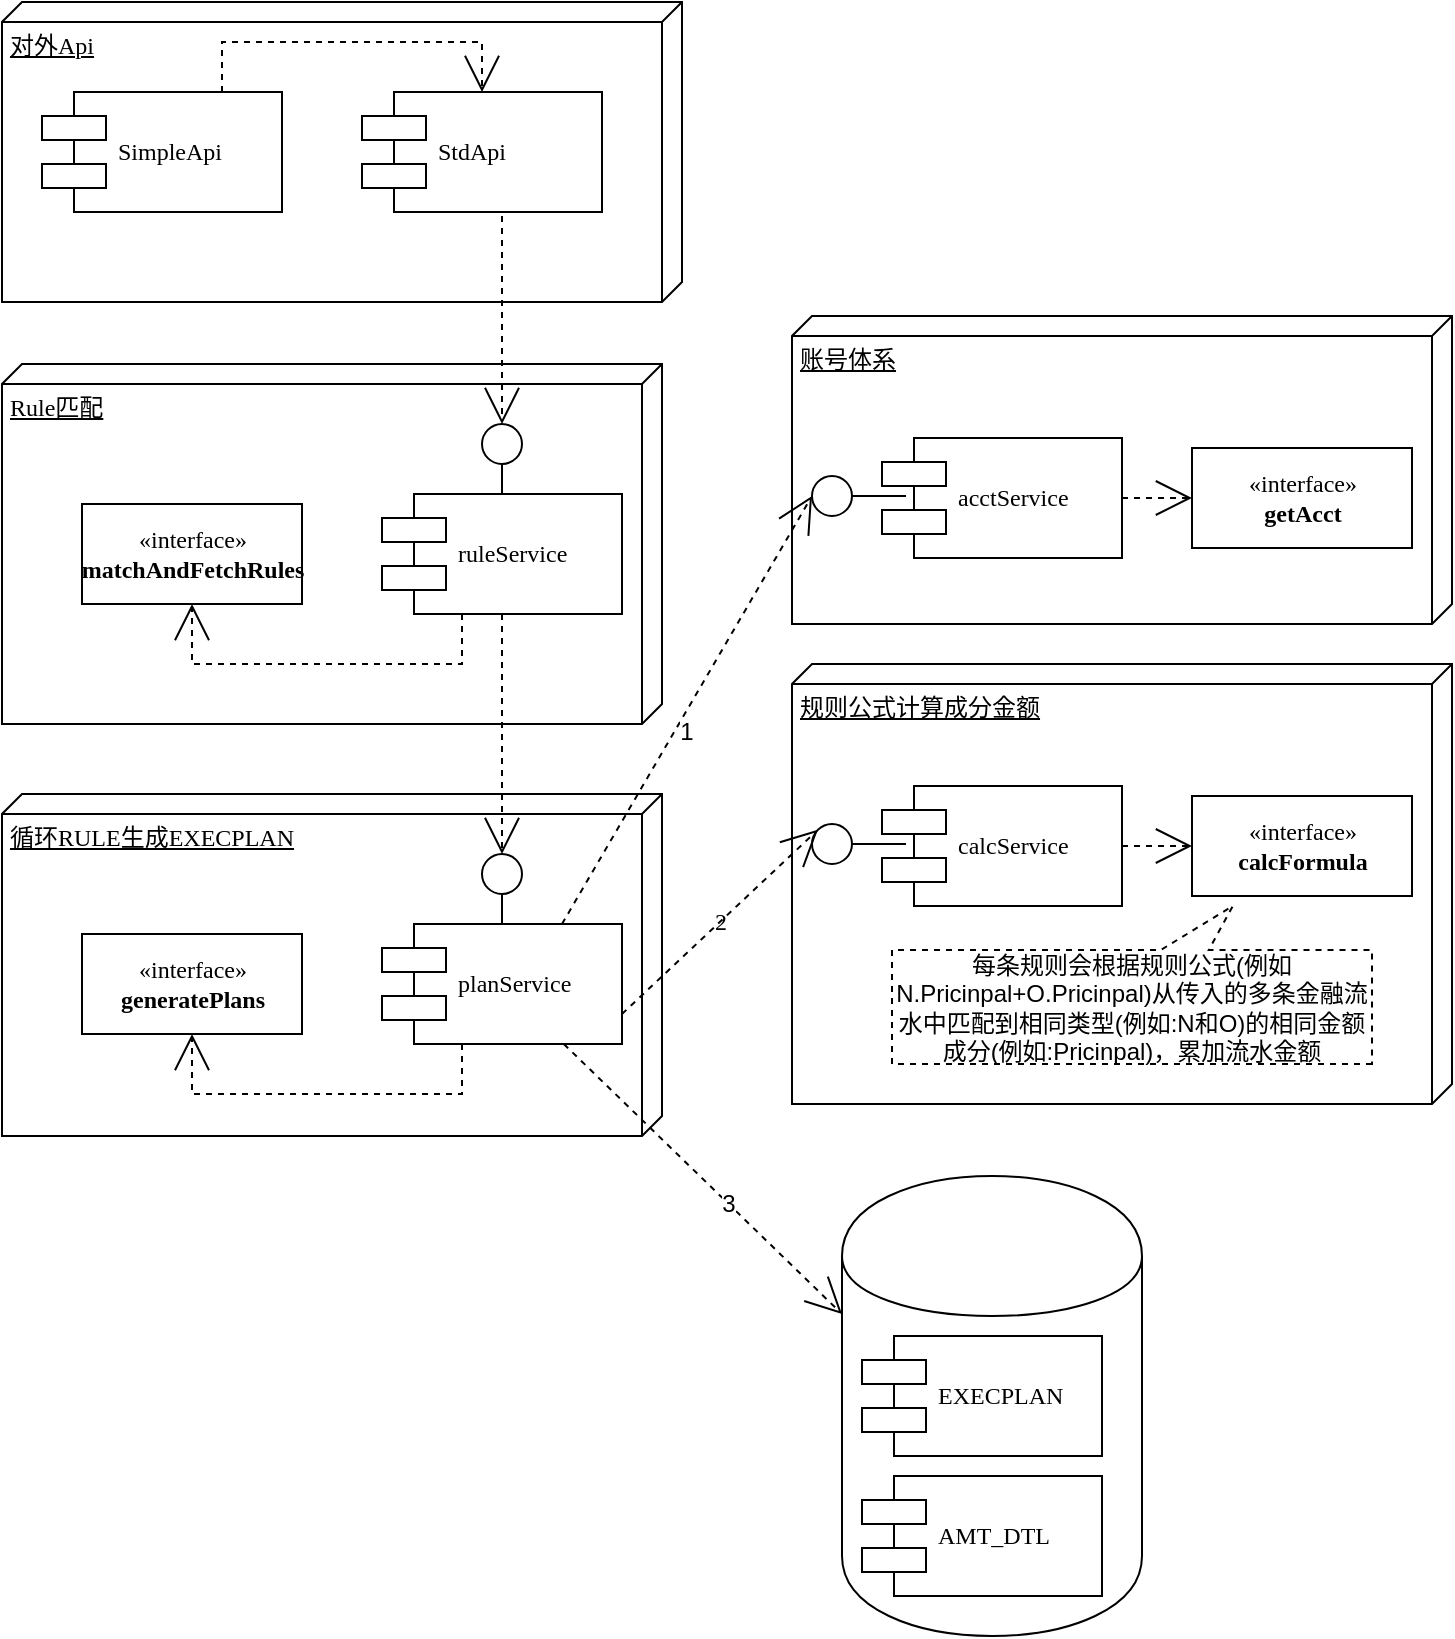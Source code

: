 <mxfile version="10.7.9" type="github"><diagram name="Page-1" id="5f0bae14-7c28-e335-631c-24af17079c00"><mxGraphModel dx="1393" dy="1620" grid="1" gridSize="10" guides="1" tooltips="1" connect="1" arrows="1" fold="1" page="1" pageScale="1" pageWidth="1100" pageHeight="850" background="#ffffff" math="0" shadow="0"><root><mxCell id="0"/><mxCell id="1" parent="0"/><mxCell id="39150e848f15840c-1" value="&lt;div&gt;Rule匹配&lt;/div&gt;" style="verticalAlign=top;align=left;spacingTop=8;spacingLeft=2;spacingRight=12;shape=cube;size=10;direction=south;fontStyle=4;html=1;rounded=0;shadow=0;comic=0;labelBackgroundColor=none;strokeColor=#000000;strokeWidth=1;fillColor=#ffffff;fontFamily=Verdana;fontSize=12;fontColor=#000000;" parent="1" vertex="1"><mxGeometry x="120" y="-29" width="330" height="180" as="geometry"/></mxCell><mxCell id="39150e848f15840c-2" value="账号体系" style="verticalAlign=top;align=left;spacingTop=8;spacingLeft=2;spacingRight=12;shape=cube;size=10;direction=south;fontStyle=4;html=1;rounded=0;shadow=0;comic=0;labelBackgroundColor=none;strokeColor=#000000;strokeWidth=1;fillColor=#ffffff;fontFamily=Verdana;fontSize=12;fontColor=#000000;" parent="1" vertex="1"><mxGeometry x="515" y="-53" width="330" height="154" as="geometry"/></mxCell><mxCell id="39150e848f15840c-3" value="对外Api" style="verticalAlign=top;align=left;spacingTop=8;spacingLeft=2;spacingRight=12;shape=cube;size=10;direction=south;fontStyle=4;html=1;rounded=0;shadow=0;comic=0;labelBackgroundColor=none;strokeColor=#000000;strokeWidth=1;fillColor=#ffffff;fontFamily=Verdana;fontSize=12;fontColor=#000000;" parent="1" vertex="1"><mxGeometry x="120" y="-210" width="340" height="150" as="geometry"/></mxCell><mxCell id="39150e848f15840c-4" value="«interface»&lt;br&gt;&lt;b&gt;matchAndFetchRules&lt;/b&gt;" style="html=1;rounded=0;shadow=0;comic=0;labelBackgroundColor=none;strokeColor=#000000;strokeWidth=1;fillColor=#ffffff;fontFamily=Verdana;fontSize=12;fontColor=#000000;align=center;" parent="1" vertex="1"><mxGeometry x="160" y="41" width="110" height="50" as="geometry"/></mxCell><mxCell id="39150e848f15840c-5" value="ruleService" style="shape=component;align=left;spacingLeft=36;rounded=0;shadow=0;comic=0;labelBackgroundColor=none;strokeColor=#000000;strokeWidth=1;fillColor=#ffffff;fontFamily=Verdana;fontSize=12;fontColor=#000000;html=1;" parent="1" vertex="1"><mxGeometry x="310" y="36" width="120" height="60" as="geometry"/></mxCell><mxCell id="39150e848f15840c-6" value="" style="ellipse;whiteSpace=wrap;html=1;rounded=0;shadow=0;comic=0;labelBackgroundColor=none;strokeColor=#000000;strokeWidth=1;fillColor=#ffffff;fontFamily=Verdana;fontSize=12;fontColor=#000000;align=center;" parent="1" vertex="1"><mxGeometry x="360" y="1" width="20" height="20" as="geometry"/></mxCell><mxCell id="39150e848f15840c-7" value="acctService" style="shape=component;align=left;spacingLeft=36;rounded=0;shadow=0;comic=0;labelBackgroundColor=none;strokeColor=#000000;strokeWidth=1;fillColor=#ffffff;fontFamily=Verdana;fontSize=12;fontColor=#000000;html=1;" parent="1" vertex="1"><mxGeometry x="560" y="8" width="120" height="60" as="geometry"/></mxCell><mxCell id="39150e848f15840c-8" value="«interface»&lt;br&gt;&lt;b&gt;getAcct&lt;/b&gt;" style="html=1;rounded=0;shadow=0;comic=0;labelBackgroundColor=none;strokeColor=#000000;strokeWidth=1;fillColor=#ffffff;fontFamily=Verdana;fontSize=12;fontColor=#000000;align=center;" parent="1" vertex="1"><mxGeometry x="715" y="13" width="110" height="50" as="geometry"/></mxCell><mxCell id="39150e848f15840c-9" value="" style="ellipse;whiteSpace=wrap;html=1;rounded=0;shadow=0;comic=0;labelBackgroundColor=none;strokeColor=#000000;strokeWidth=1;fillColor=#ffffff;fontFamily=Verdana;fontSize=12;fontColor=#000000;align=center;" parent="1" vertex="1"><mxGeometry x="525" y="27" width="20" height="20" as="geometry"/></mxCell><mxCell id="39150e848f15840c-10" value="StdApi" style="shape=component;align=left;spacingLeft=36;rounded=0;shadow=0;comic=0;labelBackgroundColor=none;strokeColor=#000000;strokeWidth=1;fillColor=#ffffff;fontFamily=Verdana;fontSize=12;fontColor=#000000;html=1;" parent="1" vertex="1"><mxGeometry x="300" y="-165" width="120" height="60" as="geometry"/></mxCell><mxCell id="39150e848f15840c-11" style="edgeStyle=none;rounded=0;html=1;dashed=1;labelBackgroundColor=none;startArrow=none;startFill=0;startSize=8;endArrow=open;endFill=0;endSize=16;fontFamily=Verdana;fontSize=12;" parent="1" target="39150e848f15840c-6" edge="1"><mxGeometry relative="1" as="geometry"><mxPoint x="370" y="-103" as="sourcePoint"/></mxGeometry></mxCell><mxCell id="39150e848f15840c-13" style="edgeStyle=elbowEdgeStyle;rounded=0;html=1;labelBackgroundColor=none;startArrow=none;startFill=0;startSize=8;endArrow=none;endFill=0;endSize=16;fontFamily=Verdana;fontSize=12;entryX=0.1;entryY=0.483;entryDx=0;entryDy=0;entryPerimeter=0;" parent="1" source="39150e848f15840c-9" target="39150e848f15840c-7" edge="1"><mxGeometry relative="1" as="geometry"/></mxCell><mxCell id="39150e848f15840c-14" style="edgeStyle=elbowEdgeStyle;rounded=0;html=1;labelBackgroundColor=none;startArrow=none;startFill=0;startSize=8;endArrow=none;endFill=0;endSize=16;fontFamily=Verdana;fontSize=12;" parent="1" source="39150e848f15840c-6" target="39150e848f15840c-5" edge="1"><mxGeometry relative="1" as="geometry"/></mxCell><mxCell id="39150e848f15840c-15" style="edgeStyle=orthogonalEdgeStyle;rounded=0;html=1;labelBackgroundColor=none;startArrow=none;startFill=0;startSize=8;endArrow=open;endFill=0;endSize=16;fontFamily=Verdana;fontSize=12;dashed=1;" parent="1" source="39150e848f15840c-5" target="39150e848f15840c-4" edge="1"><mxGeometry relative="1" as="geometry"><Array as="points"><mxPoint x="350" y="121"/><mxPoint x="215" y="121"/></Array></mxGeometry></mxCell><mxCell id="39150e848f15840c-16" style="edgeStyle=orthogonalEdgeStyle;rounded=0;html=1;dashed=1;labelBackgroundColor=none;startArrow=none;startFill=0;startSize=8;endArrow=open;endFill=0;endSize=16;fontFamily=Verdana;fontSize=12;" parent="1" source="39150e848f15840c-7" target="39150e848f15840c-8" edge="1"><mxGeometry relative="1" as="geometry"/></mxCell><mxCell id="qXvxZQ6t1l9f04AWA4kI-1" value="SimpleApi" style="shape=component;align=left;spacingLeft=36;rounded=0;shadow=0;comic=0;labelBackgroundColor=none;strokeColor=#000000;strokeWidth=1;fillColor=#ffffff;fontFamily=Verdana;fontSize=12;fontColor=#000000;html=1;" vertex="1" parent="1"><mxGeometry x="140" y="-165" width="120" height="60" as="geometry"/></mxCell><mxCell id="qXvxZQ6t1l9f04AWA4kI-2" style="edgeStyle=orthogonalEdgeStyle;rounded=0;html=1;labelBackgroundColor=none;startArrow=none;startFill=0;startSize=8;endArrow=open;endFill=0;endSize=16;fontFamily=Verdana;fontSize=12;dashed=1;exitX=0.75;exitY=0;exitDx=0;exitDy=0;" edge="1" parent="1" source="qXvxZQ6t1l9f04AWA4kI-1" target="39150e848f15840c-10"><mxGeometry relative="1" as="geometry"><Array as="points"><mxPoint x="230" y="-190"/><mxPoint x="360" y="-190"/></Array><mxPoint x="230" y="-170" as="sourcePoint"/><mxPoint x="360" y="-160" as="targetPoint"/></mxGeometry></mxCell><mxCell id="qXvxZQ6t1l9f04AWA4kI-5" value="规则公式计算成分金额" style="verticalAlign=top;align=left;spacingTop=8;spacingLeft=2;spacingRight=12;shape=cube;size=10;direction=south;fontStyle=4;html=1;rounded=0;shadow=0;comic=0;labelBackgroundColor=none;strokeColor=#000000;strokeWidth=1;fillColor=#ffffff;fontFamily=Verdana;fontSize=12;fontColor=#000000;" vertex="1" parent="1"><mxGeometry x="515" y="121" width="330" height="220" as="geometry"/></mxCell><mxCell id="qXvxZQ6t1l9f04AWA4kI-6" value="calcService" style="shape=component;align=left;spacingLeft=36;rounded=0;shadow=0;comic=0;labelBackgroundColor=none;strokeColor=#000000;strokeWidth=1;fillColor=#ffffff;fontFamily=Verdana;fontSize=12;fontColor=#000000;html=1;" vertex="1" parent="1"><mxGeometry x="560" y="182" width="120" height="60" as="geometry"/></mxCell><mxCell id="qXvxZQ6t1l9f04AWA4kI-7" value="«interface»&lt;br&gt;&lt;b&gt;calcFormula&lt;/b&gt;" style="html=1;rounded=0;shadow=0;comic=0;labelBackgroundColor=none;strokeColor=#000000;strokeWidth=1;fillColor=#ffffff;fontFamily=Verdana;fontSize=12;fontColor=#000000;align=center;" vertex="1" parent="1"><mxGeometry x="715" y="187" width="110" height="50" as="geometry"/></mxCell><mxCell id="qXvxZQ6t1l9f04AWA4kI-8" value="" style="ellipse;whiteSpace=wrap;html=1;rounded=0;shadow=0;comic=0;labelBackgroundColor=none;strokeColor=#000000;strokeWidth=1;fillColor=#ffffff;fontFamily=Verdana;fontSize=12;fontColor=#000000;align=center;" vertex="1" parent="1"><mxGeometry x="525" y="201" width="20" height="20" as="geometry"/></mxCell><mxCell id="qXvxZQ6t1l9f04AWA4kI-9" style="edgeStyle=elbowEdgeStyle;rounded=0;html=1;labelBackgroundColor=none;startArrow=none;startFill=0;startSize=8;endArrow=none;endFill=0;endSize=16;fontFamily=Verdana;fontSize=12;entryX=0.1;entryY=0.483;entryDx=0;entryDy=0;entryPerimeter=0;" edge="1" parent="1" source="qXvxZQ6t1l9f04AWA4kI-8" target="qXvxZQ6t1l9f04AWA4kI-6"><mxGeometry relative="1" as="geometry"/></mxCell><mxCell id="qXvxZQ6t1l9f04AWA4kI-10" style="edgeStyle=orthogonalEdgeStyle;rounded=0;html=1;dashed=1;labelBackgroundColor=none;startArrow=none;startFill=0;startSize=8;endArrow=open;endFill=0;endSize=16;fontFamily=Verdana;fontSize=12;" edge="1" parent="1" source="qXvxZQ6t1l9f04AWA4kI-6" target="qXvxZQ6t1l9f04AWA4kI-7"><mxGeometry relative="1" as="geometry"/></mxCell><mxCell id="qXvxZQ6t1l9f04AWA4kI-12" value="&lt;div&gt;每条规则会根据规则公式(例如N.Pricinpal+O.Pricinpal)从传入的多条金融流水中匹配到相同类型(例如:N和O)的相同金额成分(例如:Pricinpal)，累加流水金额&lt;/div&gt;" style="shape=callout;whiteSpace=wrap;html=1;perimeter=calloutPerimeter;direction=west;position2=0.29;base=24;size=22;position=0.34;dashed=1;" vertex="1" parent="1"><mxGeometry x="565" y="242" width="240" height="79" as="geometry"/></mxCell><mxCell id="qXvxZQ6t1l9f04AWA4kI-13" value="" style="shape=cylinder;whiteSpace=wrap;html=1;boundedLbl=1;backgroundOutline=1;" vertex="1" parent="1"><mxGeometry x="540" y="377" width="150" height="230" as="geometry"/></mxCell><mxCell id="qXvxZQ6t1l9f04AWA4kI-16" value="循环RULE生成EXECPLAN" style="verticalAlign=top;align=left;spacingTop=8;spacingLeft=2;spacingRight=12;shape=cube;size=10;direction=south;fontStyle=4;html=1;rounded=0;shadow=0;comic=0;labelBackgroundColor=none;strokeColor=#000000;strokeWidth=1;fillColor=#ffffff;fontFamily=Verdana;fontSize=12;fontColor=#000000;" vertex="1" parent="1"><mxGeometry x="120" y="186" width="330" height="171" as="geometry"/></mxCell><mxCell id="qXvxZQ6t1l9f04AWA4kI-17" value="«interface»&lt;br&gt;&lt;b&gt;generatePlans&lt;/b&gt;" style="html=1;rounded=0;shadow=0;comic=0;labelBackgroundColor=none;strokeColor=#000000;strokeWidth=1;fillColor=#ffffff;fontFamily=Verdana;fontSize=12;fontColor=#000000;align=center;" vertex="1" parent="1"><mxGeometry x="160" y="256" width="110" height="50" as="geometry"/></mxCell><mxCell id="qXvxZQ6t1l9f04AWA4kI-18" value="planService" style="shape=component;align=left;spacingLeft=36;rounded=0;shadow=0;comic=0;labelBackgroundColor=none;strokeColor=#000000;strokeWidth=1;fillColor=#ffffff;fontFamily=Verdana;fontSize=12;fontColor=#000000;html=1;" vertex="1" parent="1"><mxGeometry x="310" y="251" width="120" height="60" as="geometry"/></mxCell><mxCell id="qXvxZQ6t1l9f04AWA4kI-19" value="" style="ellipse;whiteSpace=wrap;html=1;rounded=0;shadow=0;comic=0;labelBackgroundColor=none;strokeColor=#000000;strokeWidth=1;fillColor=#ffffff;fontFamily=Verdana;fontSize=12;fontColor=#000000;align=center;" vertex="1" parent="1"><mxGeometry x="360" y="216" width="20" height="20" as="geometry"/></mxCell><mxCell id="qXvxZQ6t1l9f04AWA4kI-20" style="edgeStyle=elbowEdgeStyle;rounded=0;html=1;labelBackgroundColor=none;startArrow=none;startFill=0;startSize=8;endArrow=none;endFill=0;endSize=16;fontFamily=Verdana;fontSize=12;" edge="1" parent="1" source="qXvxZQ6t1l9f04AWA4kI-19" target="qXvxZQ6t1l9f04AWA4kI-18"><mxGeometry relative="1" as="geometry"/></mxCell><mxCell id="qXvxZQ6t1l9f04AWA4kI-21" style="edgeStyle=orthogonalEdgeStyle;rounded=0;html=1;labelBackgroundColor=none;startArrow=none;startFill=0;startSize=8;endArrow=open;endFill=0;endSize=16;fontFamily=Verdana;fontSize=12;dashed=1;" edge="1" parent="1" source="qXvxZQ6t1l9f04AWA4kI-18" target="qXvxZQ6t1l9f04AWA4kI-17"><mxGeometry relative="1" as="geometry"><Array as="points"><mxPoint x="350" y="336"/><mxPoint x="215" y="336"/></Array></mxGeometry></mxCell><mxCell id="qXvxZQ6t1l9f04AWA4kI-22" style="edgeStyle=none;rounded=0;html=1;dashed=1;labelBackgroundColor=none;startArrow=none;startFill=0;startSize=8;endArrow=open;endFill=0;endSize=16;fontFamily=Verdana;fontSize=12;exitX=0.5;exitY=1;exitDx=0;exitDy=0;" edge="1" parent="1" source="39150e848f15840c-5" target="qXvxZQ6t1l9f04AWA4kI-19"><mxGeometry relative="1" as="geometry"><mxPoint x="440" y="95" as="sourcePoint"/><mxPoint x="573" y="153" as="targetPoint"/></mxGeometry></mxCell><mxCell id="qXvxZQ6t1l9f04AWA4kI-3" style="edgeStyle=none;rounded=0;html=1;dashed=1;labelBackgroundColor=none;startArrow=none;startFill=0;startSize=8;endArrow=open;endFill=0;endSize=16;fontFamily=Verdana;fontSize=12;entryX=0;entryY=0.5;entryDx=0;entryDy=0;exitX=0.75;exitY=0;exitDx=0;exitDy=0;" edge="1" parent="1" source="qXvxZQ6t1l9f04AWA4kI-18" target="39150e848f15840c-9"><mxGeometry relative="1" as="geometry"><mxPoint x="380" y="-93" as="sourcePoint"/><mxPoint x="480" y="70" as="targetPoint"/></mxGeometry></mxCell><mxCell id="qXvxZQ6t1l9f04AWA4kI-24" value="1" style="text;html=1;resizable=0;points=[];align=center;verticalAlign=middle;labelBackgroundColor=#ffffff;" vertex="1" connectable="0" parent="qXvxZQ6t1l9f04AWA4kI-3"><mxGeometry x="-0.068" y="-4" relative="1" as="geometry"><mxPoint y="1" as="offset"/></mxGeometry></mxCell><mxCell id="qXvxZQ6t1l9f04AWA4kI-11" value="2" style="edgeStyle=none;rounded=0;html=1;dashed=1;labelBackgroundColor=none;startArrow=none;startFill=0;startSize=8;endArrow=open;endFill=0;endSize=16;fontFamily=Verdana;fontSize=12;entryX=0;entryY=0;entryDx=0;entryDy=0;exitX=1;exitY=0.75;exitDx=0;exitDy=0;" edge="1" parent="1" source="qXvxZQ6t1l9f04AWA4kI-18" target="qXvxZQ6t1l9f04AWA4kI-8"><mxGeometry relative="1" as="geometry"><mxPoint x="432.294" y="65" as="sourcePoint"/><mxPoint x="570" y="-14" as="targetPoint"/></mxGeometry></mxCell><mxCell id="qXvxZQ6t1l9f04AWA4kI-23" style="edgeStyle=none;rounded=0;html=1;dashed=1;labelBackgroundColor=none;startArrow=none;startFill=0;startSize=8;endArrow=open;endFill=0;endSize=16;fontFamily=Verdana;fontSize=12;entryX=0;entryY=0.3;entryDx=0;entryDy=0;" edge="1" parent="1" source="qXvxZQ6t1l9f04AWA4kI-18" target="qXvxZQ6t1l9f04AWA4kI-13"><mxGeometry relative="1" as="geometry"><mxPoint x="440" y="379" as="sourcePoint"/><mxPoint x="538" y="307" as="targetPoint"/></mxGeometry></mxCell><mxCell id="qXvxZQ6t1l9f04AWA4kI-25" value="3" style="text;html=1;resizable=0;points=[];align=center;verticalAlign=middle;labelBackgroundColor=#ffffff;" vertex="1" connectable="0" parent="qXvxZQ6t1l9f04AWA4kI-23"><mxGeometry x="0.164" y="-1" relative="1" as="geometry"><mxPoint x="1" as="offset"/></mxGeometry></mxCell><mxCell id="qXvxZQ6t1l9f04AWA4kI-27" value="EXECPLAN" style="shape=component;align=left;spacingLeft=36;rounded=0;shadow=0;comic=0;labelBackgroundColor=none;strokeColor=#000000;strokeWidth=1;fillColor=#ffffff;fontFamily=Verdana;fontSize=12;fontColor=#000000;html=1;" vertex="1" parent="1"><mxGeometry x="550" y="457" width="120" height="60" as="geometry"/></mxCell><mxCell id="qXvxZQ6t1l9f04AWA4kI-30" value="AMT_DTL" style="shape=component;align=left;spacingLeft=36;rounded=0;shadow=0;comic=0;labelBackgroundColor=none;strokeColor=#000000;strokeWidth=1;fillColor=#ffffff;fontFamily=Verdana;fontSize=12;fontColor=#000000;html=1;" vertex="1" parent="1"><mxGeometry x="550" y="527" width="120" height="60" as="geometry"/></mxCell></root></mxGraphModel></diagram></mxfile>